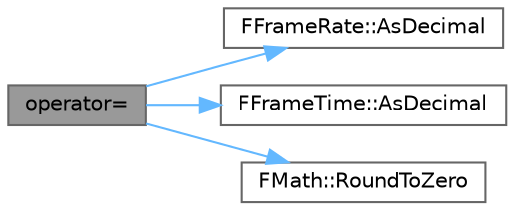 digraph "operator="
{
 // INTERACTIVE_SVG=YES
 // LATEX_PDF_SIZE
  bgcolor="transparent";
  edge [fontname=Helvetica,fontsize=10,labelfontname=Helvetica,labelfontsize=10];
  node [fontname=Helvetica,fontsize=10,shape=box,height=0.2,width=0.4];
  rankdir="LR";
  Node1 [id="Node000001",label="operator=",height=0.2,width=0.4,color="gray40", fillcolor="grey60", style="filled", fontcolor="black",tooltip=" "];
  Node1 -> Node2 [id="edge1_Node000001_Node000002",color="steelblue1",style="solid",tooltip=" "];
  Node2 [id="Node000002",label="FFrameRate::AsDecimal",height=0.2,width=0.4,color="grey40", fillcolor="white", style="filled",URL="$df/d97/structFFrameRate.html#a0f0f2850bc55bf4c940c6d9e14f1ab26",tooltip="Get the decimal representation of this framerate."];
  Node1 -> Node3 [id="edge2_Node000001_Node000003",color="steelblue1",style="solid",tooltip=" "];
  Node3 [id="Node000003",label="FFrameTime::AsDecimal",height=0.2,width=0.4,color="grey40", fillcolor="white", style="filled",URL="$df/d8e/structFFrameTime.html#a4b95183f0fa5d79b37321a0780ae17b8",tooltip="Retrieve a decimal representation of this frame time Sub frames are always added to the current frame..."];
  Node1 -> Node4 [id="edge3_Node000001_Node000004",color="steelblue1",style="solid",tooltip=" "];
  Node4 [id="Node000004",label="FMath::RoundToZero",height=0.2,width=0.4,color="grey40", fillcolor="white", style="filled",URL="$dc/d20/structFMath.html#a670a1ca20a1ef97811031f61b2c357de",tooltip="Converts a floating point number to an integer which is closer to zero, \"smaller\" in absolute value: ..."];
}
